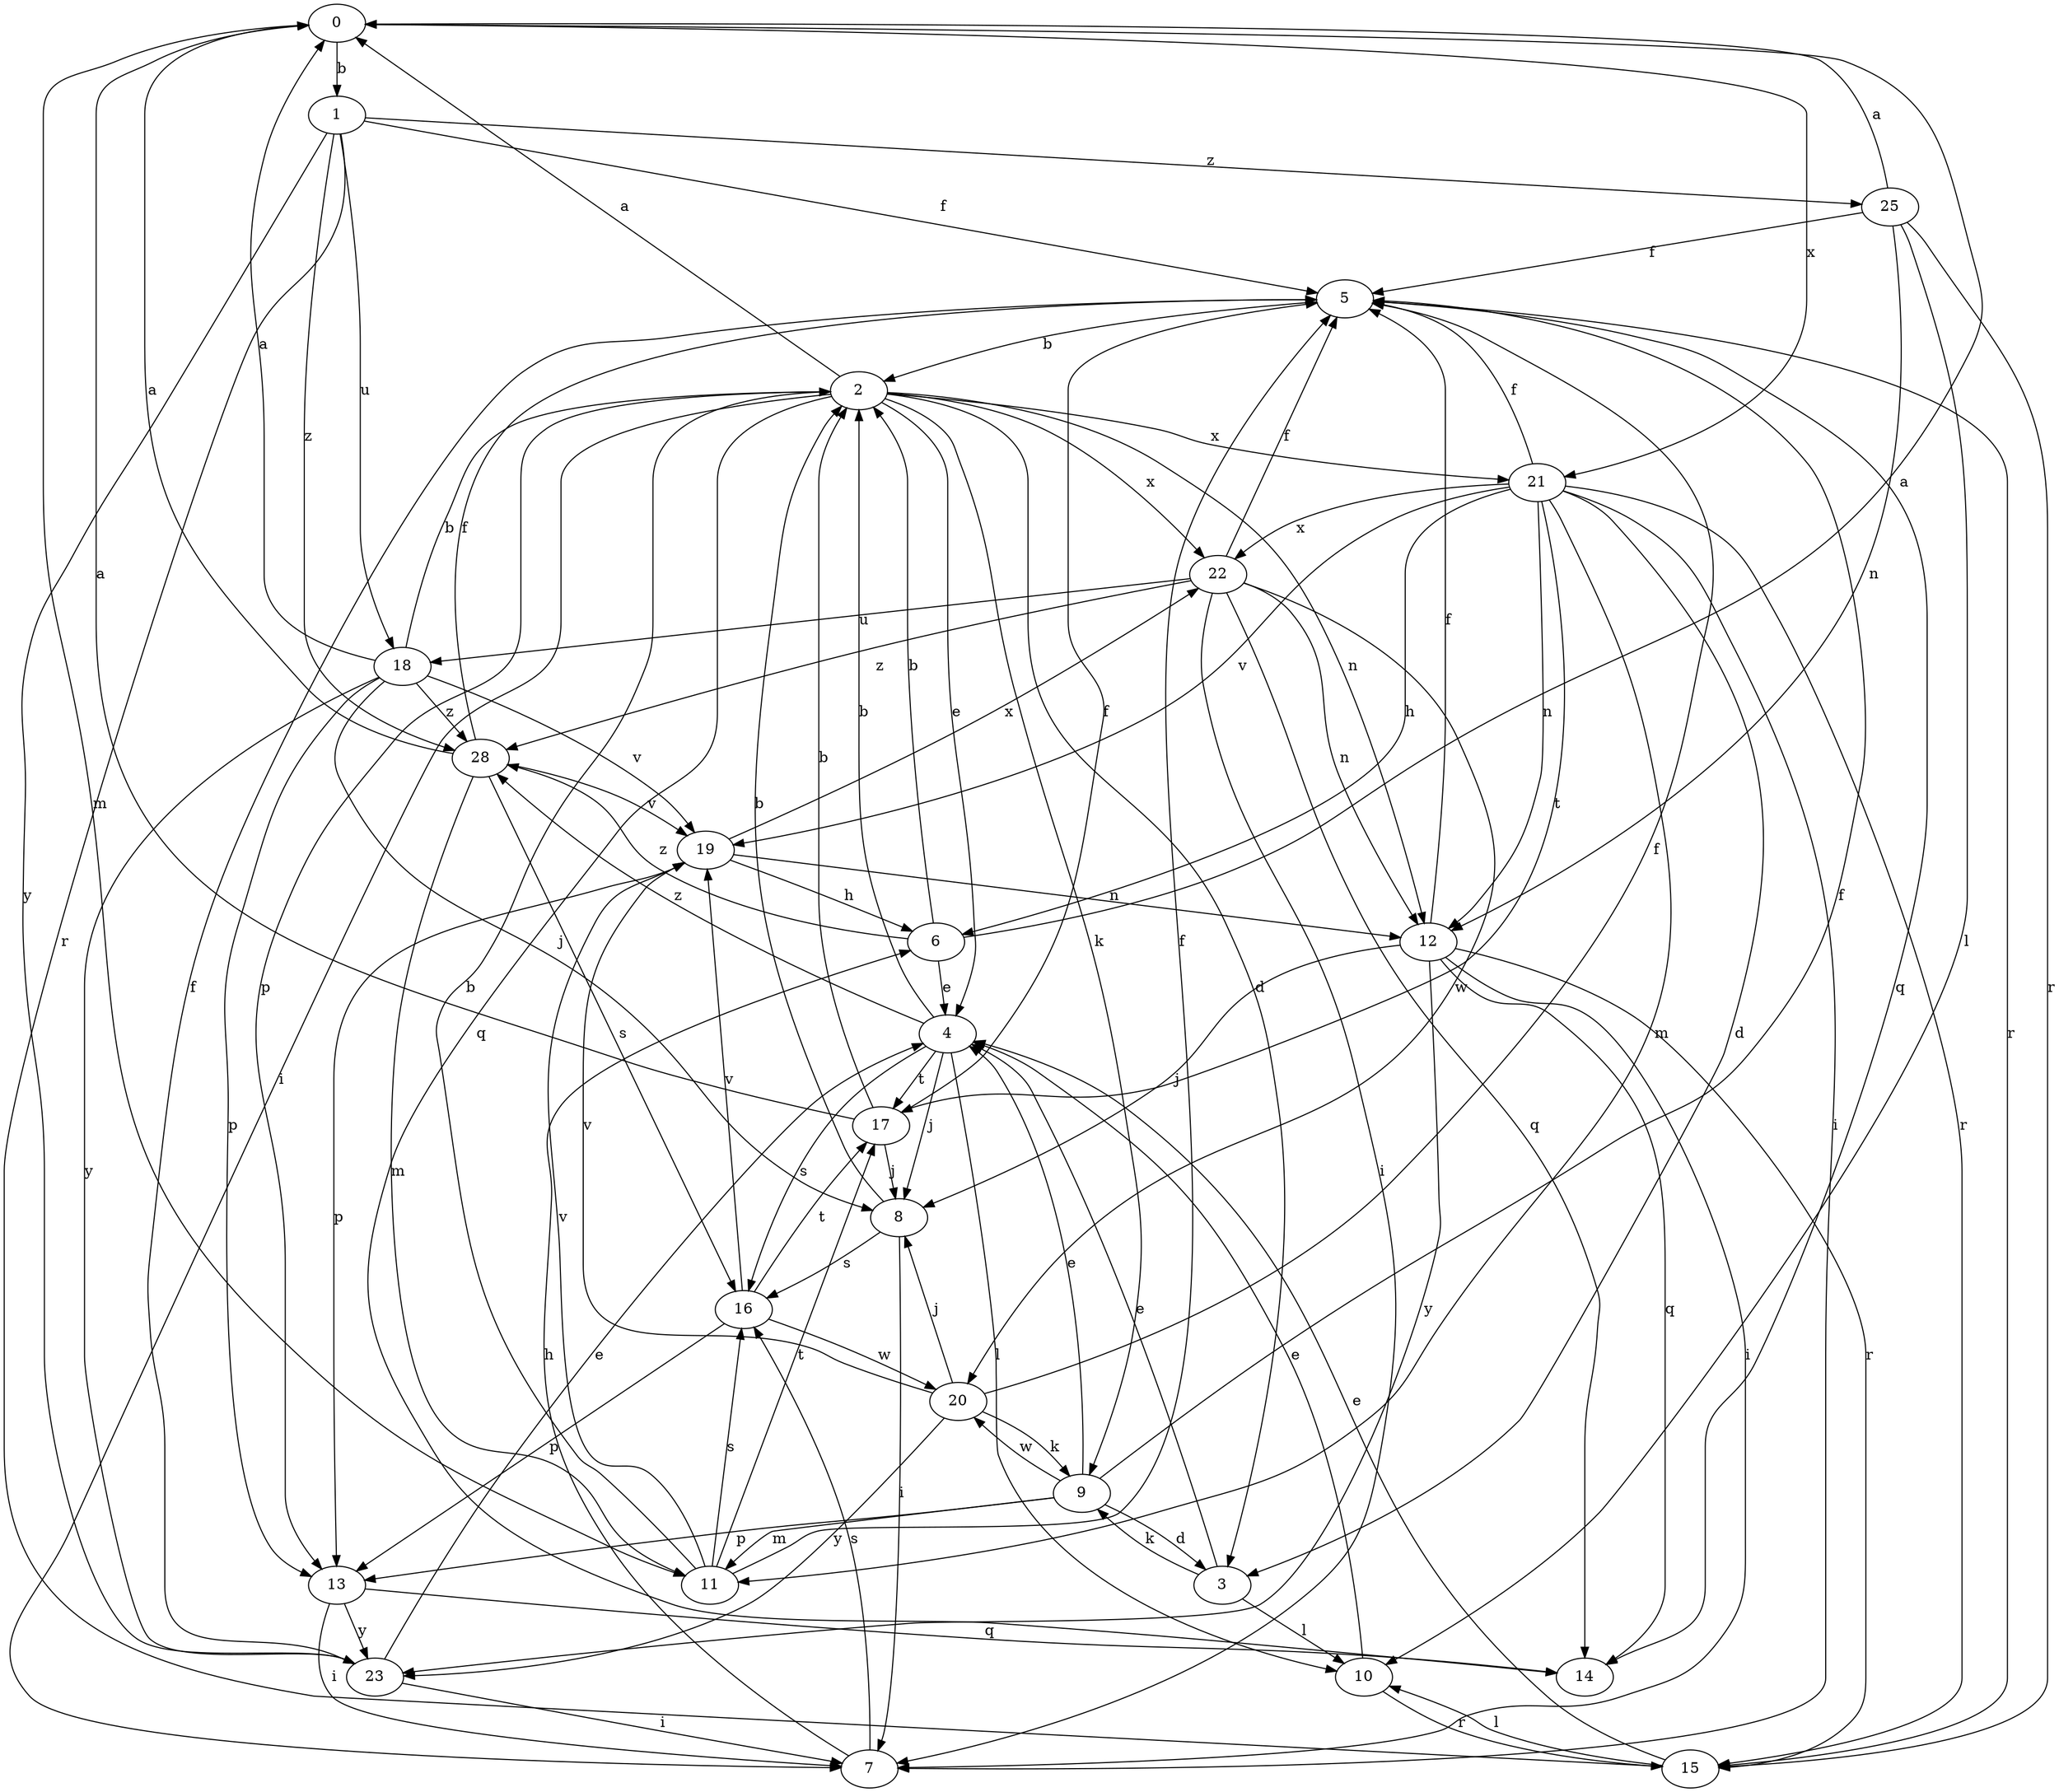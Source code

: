 strict digraph  {
0;
1;
2;
3;
4;
5;
6;
7;
8;
9;
10;
11;
12;
13;
14;
15;
16;
17;
18;
19;
20;
21;
22;
23;
25;
28;
0 -> 1  [label=b];
0 -> 11  [label=m];
0 -> 21  [label=x];
1 -> 5  [label=f];
1 -> 15  [label=r];
1 -> 18  [label=u];
1 -> 23  [label=y];
1 -> 25  [label=z];
1 -> 28  [label=z];
2 -> 0  [label=a];
2 -> 3  [label=d];
2 -> 4  [label=e];
2 -> 7  [label=i];
2 -> 9  [label=k];
2 -> 12  [label=n];
2 -> 13  [label=p];
2 -> 14  [label=q];
2 -> 21  [label=x];
2 -> 22  [label=x];
3 -> 4  [label=e];
3 -> 9  [label=k];
3 -> 10  [label=l];
4 -> 2  [label=b];
4 -> 8  [label=j];
4 -> 10  [label=l];
4 -> 16  [label=s];
4 -> 17  [label=t];
4 -> 28  [label=z];
5 -> 2  [label=b];
5 -> 14  [label=q];
5 -> 15  [label=r];
6 -> 0  [label=a];
6 -> 2  [label=b];
6 -> 4  [label=e];
6 -> 28  [label=z];
7 -> 6  [label=h];
7 -> 16  [label=s];
8 -> 2  [label=b];
8 -> 7  [label=i];
8 -> 16  [label=s];
9 -> 3  [label=d];
9 -> 4  [label=e];
9 -> 5  [label=f];
9 -> 11  [label=m];
9 -> 13  [label=p];
9 -> 20  [label=w];
10 -> 4  [label=e];
10 -> 15  [label=r];
11 -> 2  [label=b];
11 -> 5  [label=f];
11 -> 16  [label=s];
11 -> 17  [label=t];
11 -> 19  [label=v];
12 -> 5  [label=f];
12 -> 7  [label=i];
12 -> 8  [label=j];
12 -> 14  [label=q];
12 -> 15  [label=r];
12 -> 23  [label=y];
13 -> 7  [label=i];
13 -> 14  [label=q];
13 -> 23  [label=y];
15 -> 4  [label=e];
15 -> 10  [label=l];
16 -> 13  [label=p];
16 -> 17  [label=t];
16 -> 19  [label=v];
16 -> 20  [label=w];
17 -> 0  [label=a];
17 -> 2  [label=b];
17 -> 5  [label=f];
17 -> 8  [label=j];
18 -> 0  [label=a];
18 -> 2  [label=b];
18 -> 8  [label=j];
18 -> 13  [label=p];
18 -> 19  [label=v];
18 -> 23  [label=y];
18 -> 28  [label=z];
19 -> 6  [label=h];
19 -> 12  [label=n];
19 -> 13  [label=p];
19 -> 22  [label=x];
20 -> 5  [label=f];
20 -> 8  [label=j];
20 -> 9  [label=k];
20 -> 19  [label=v];
20 -> 23  [label=y];
21 -> 3  [label=d];
21 -> 5  [label=f];
21 -> 6  [label=h];
21 -> 7  [label=i];
21 -> 11  [label=m];
21 -> 12  [label=n];
21 -> 15  [label=r];
21 -> 17  [label=t];
21 -> 19  [label=v];
21 -> 22  [label=x];
22 -> 5  [label=f];
22 -> 7  [label=i];
22 -> 12  [label=n];
22 -> 14  [label=q];
22 -> 18  [label=u];
22 -> 20  [label=w];
22 -> 28  [label=z];
23 -> 4  [label=e];
23 -> 5  [label=f];
23 -> 7  [label=i];
25 -> 0  [label=a];
25 -> 5  [label=f];
25 -> 10  [label=l];
25 -> 12  [label=n];
25 -> 15  [label=r];
28 -> 0  [label=a];
28 -> 5  [label=f];
28 -> 11  [label=m];
28 -> 16  [label=s];
28 -> 19  [label=v];
}
